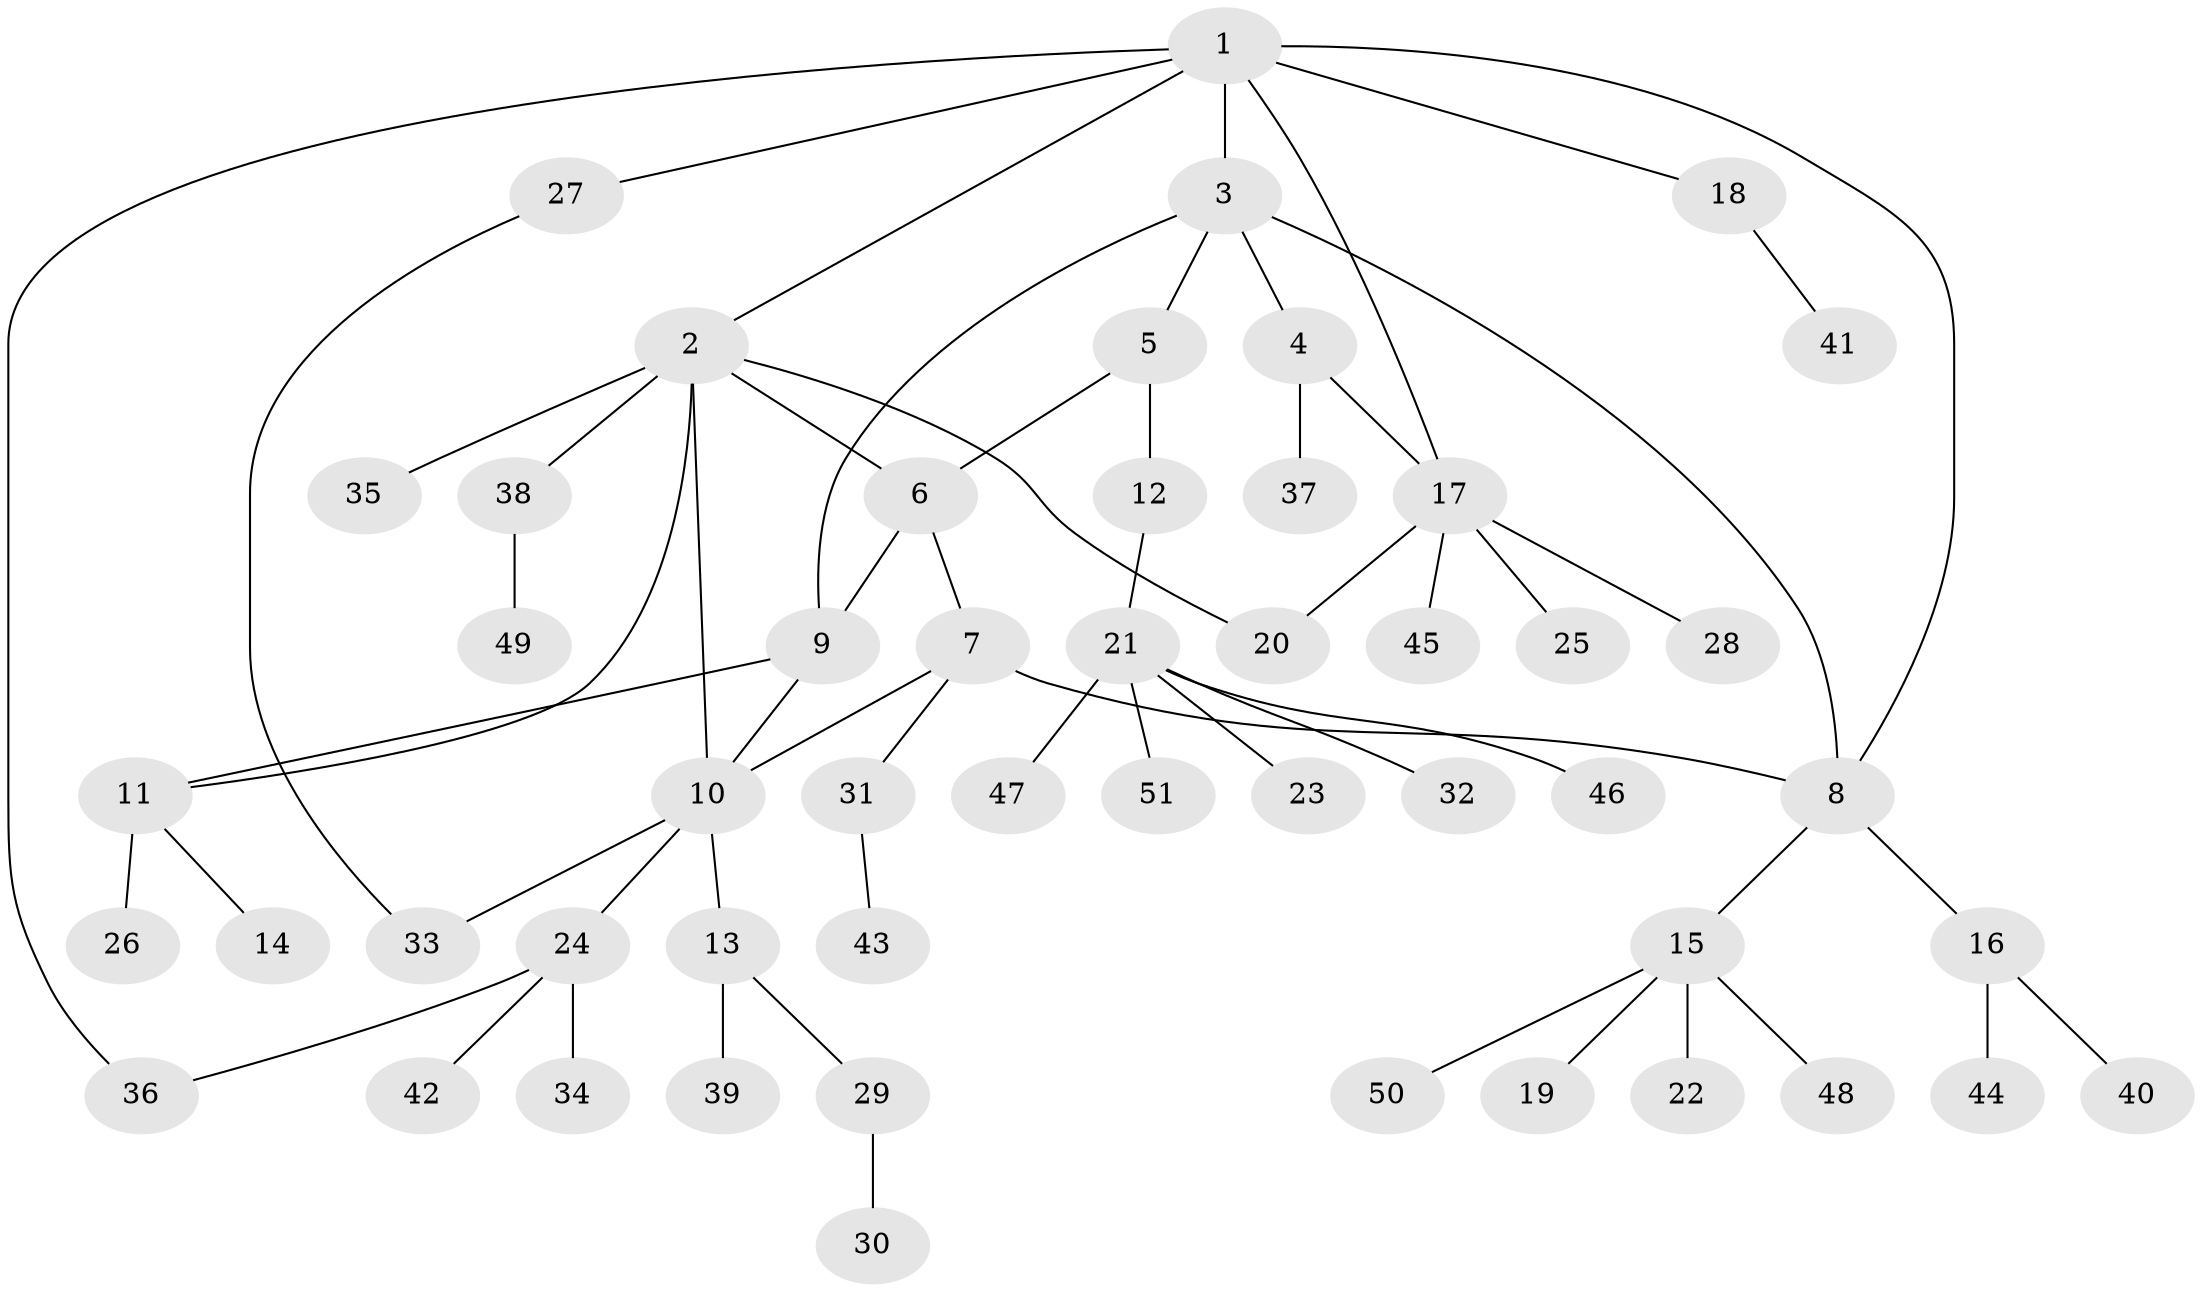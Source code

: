 // Generated by graph-tools (version 1.1) at 2025/50/03/09/25 03:50:40]
// undirected, 51 vertices, 61 edges
graph export_dot {
graph [start="1"]
  node [color=gray90,style=filled];
  1;
  2;
  3;
  4;
  5;
  6;
  7;
  8;
  9;
  10;
  11;
  12;
  13;
  14;
  15;
  16;
  17;
  18;
  19;
  20;
  21;
  22;
  23;
  24;
  25;
  26;
  27;
  28;
  29;
  30;
  31;
  32;
  33;
  34;
  35;
  36;
  37;
  38;
  39;
  40;
  41;
  42;
  43;
  44;
  45;
  46;
  47;
  48;
  49;
  50;
  51;
  1 -- 2;
  1 -- 3;
  1 -- 8;
  1 -- 17;
  1 -- 18;
  1 -- 27;
  1 -- 36;
  2 -- 6;
  2 -- 10;
  2 -- 11;
  2 -- 20;
  2 -- 35;
  2 -- 38;
  3 -- 4;
  3 -- 5;
  3 -- 8;
  3 -- 9;
  4 -- 17;
  4 -- 37;
  5 -- 6;
  5 -- 12;
  6 -- 7;
  6 -- 9;
  7 -- 8;
  7 -- 10;
  7 -- 31;
  8 -- 15;
  8 -- 16;
  9 -- 10;
  9 -- 11;
  10 -- 13;
  10 -- 24;
  10 -- 33;
  11 -- 14;
  11 -- 26;
  12 -- 21;
  13 -- 29;
  13 -- 39;
  15 -- 19;
  15 -- 22;
  15 -- 48;
  15 -- 50;
  16 -- 40;
  16 -- 44;
  17 -- 20;
  17 -- 25;
  17 -- 28;
  17 -- 45;
  18 -- 41;
  21 -- 23;
  21 -- 32;
  21 -- 46;
  21 -- 47;
  21 -- 51;
  24 -- 34;
  24 -- 36;
  24 -- 42;
  27 -- 33;
  29 -- 30;
  31 -- 43;
  38 -- 49;
}
